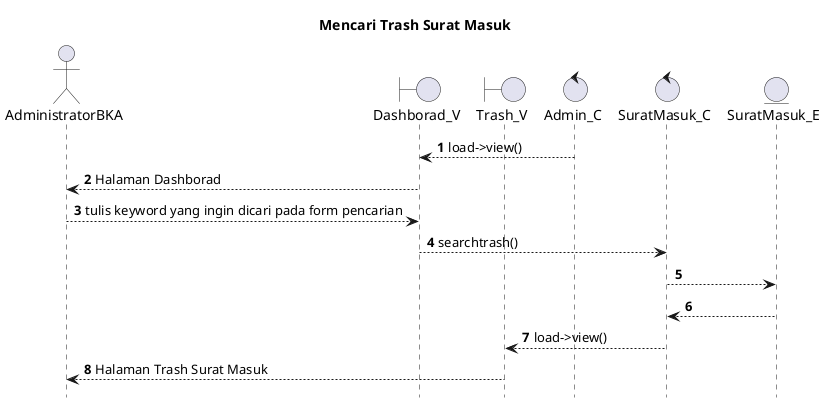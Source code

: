 @startuml

autonumber
hide footbox
title Mencari Trash Surat Masuk

Actor AdministratorBKA
boundary Dashborad_V
boundary Trash_V
control Admin_C
control SuratMasuk_C
Entity SuratMasuk_E

Admin_C --> Dashborad_V: load->view()
Dashborad_V --> AdministratorBKA: Halaman Dashborad
AdministratorBKA --> Dashborad_V: tulis keyword yang ingin dicari pada form pencarian
Dashborad_V --> SuratMasuk_C: searchtrash()
SuratMasuk_C --> SuratMasuk_E:
    
    SuratMasuk_E --> SuratMasuk_C:
    SuratMasuk_C --> Trash_V: load->view()
    Trash_V --> AdministratorBKA: Halaman Trash Surat Masuk

@enduml